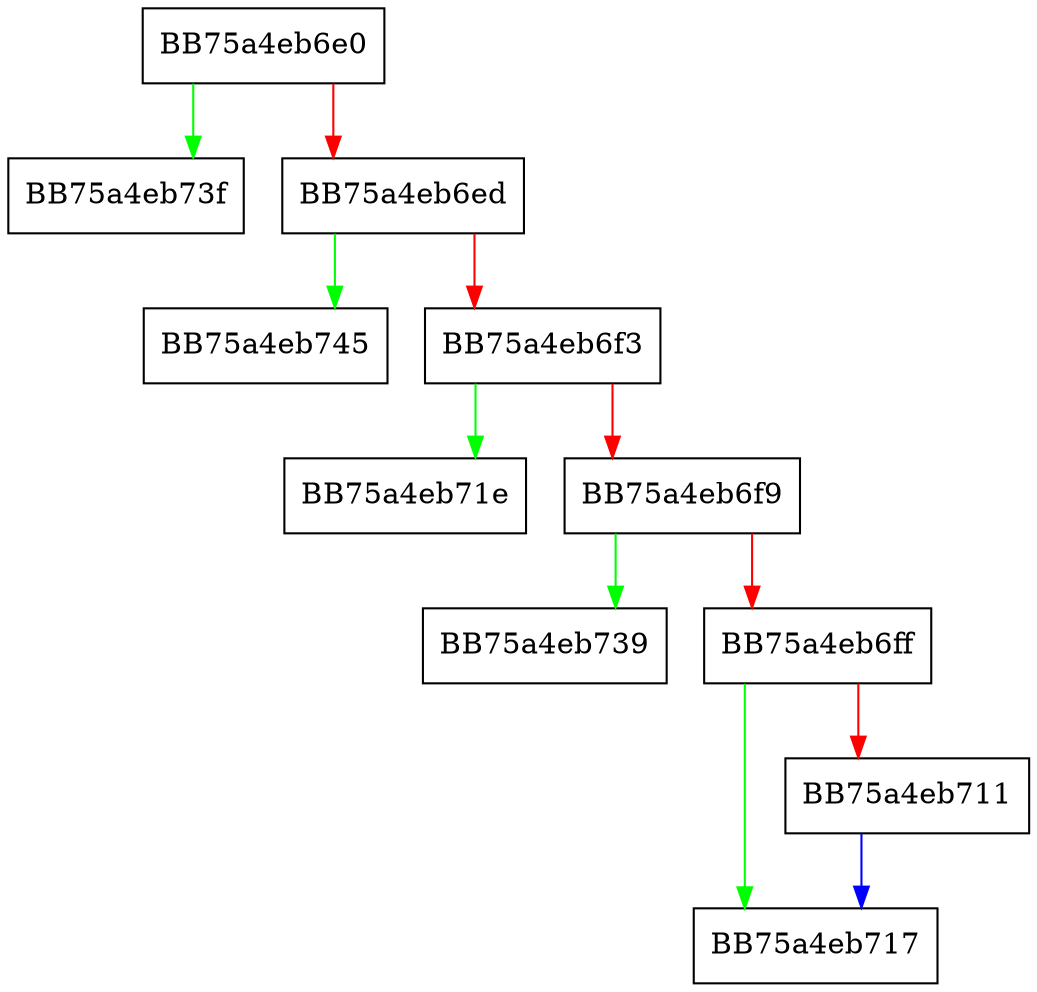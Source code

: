 digraph read_IO_port {
  node [shape="box"];
  graph [splines=ortho];
  BB75a4eb6e0 -> BB75a4eb73f [color="green"];
  BB75a4eb6e0 -> BB75a4eb6ed [color="red"];
  BB75a4eb6ed -> BB75a4eb745 [color="green"];
  BB75a4eb6ed -> BB75a4eb6f3 [color="red"];
  BB75a4eb6f3 -> BB75a4eb71e [color="green"];
  BB75a4eb6f3 -> BB75a4eb6f9 [color="red"];
  BB75a4eb6f9 -> BB75a4eb739 [color="green"];
  BB75a4eb6f9 -> BB75a4eb6ff [color="red"];
  BB75a4eb6ff -> BB75a4eb717 [color="green"];
  BB75a4eb6ff -> BB75a4eb711 [color="red"];
  BB75a4eb711 -> BB75a4eb717 [color="blue"];
}